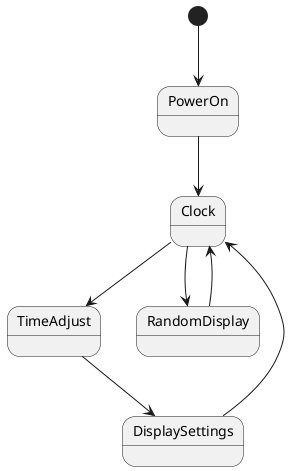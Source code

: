 @startuml
[*] --> PowerOn
PowerOn --> Clock
Clock --> TimeAdjust
TimeAdjust --> DisplaySettings
DisplaySettings --> Clock
Clock --> RandomDisplay
RandomDisplay --> Clock
@enduml